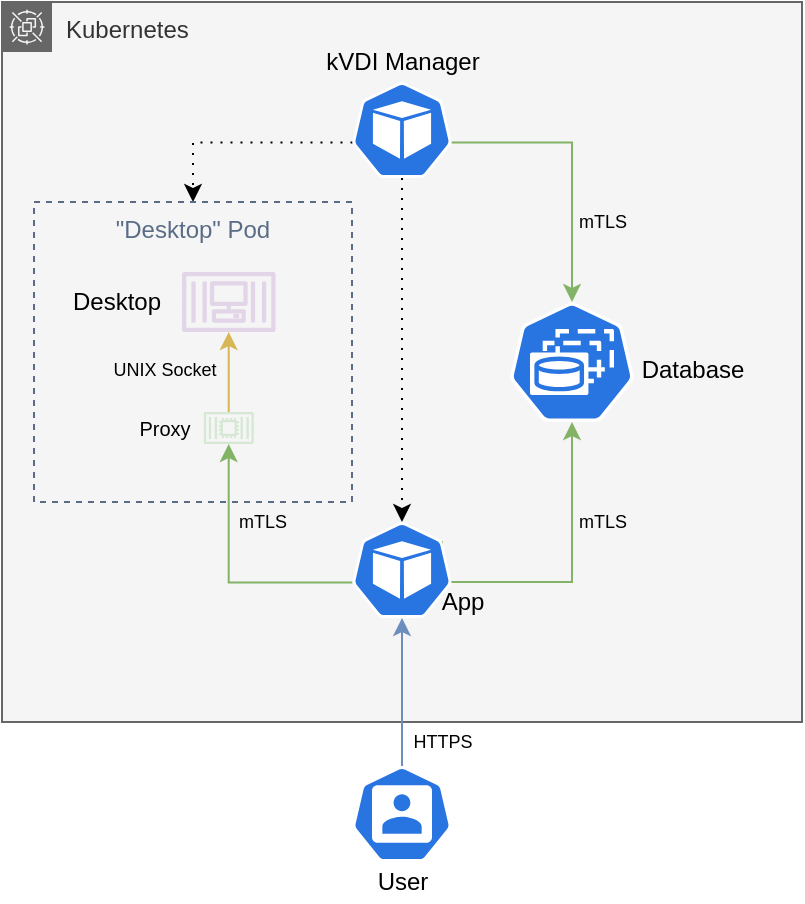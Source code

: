 <mxfile version="12.9.13" type="device"><diagram id="qrMyUVDXFQmryhP0q2Zp" name="Page-1"><mxGraphModel dx="1186" dy="606" grid="1" gridSize="10" guides="1" tooltips="1" connect="1" arrows="1" fold="1" page="1" pageScale="1" pageWidth="850" pageHeight="1100" math="0" shadow="0"><root><mxCell id="0"/><mxCell id="1" parent="0"/><mxCell id="TcKP2pnHNkXkXQRxKnlR-1" value="Kubernetes" style="points=[[0,0],[0.25,0],[0.5,0],[0.75,0],[1,0],[1,0.25],[1,0.5],[1,0.75],[1,1],[0.75,1],[0.5,1],[0.25,1],[0,1],[0,0.75],[0,0.5],[0,0.25]];outlineConnect=0;html=1;whiteSpace=wrap;fontSize=12;fontStyle=0;shape=mxgraph.aws4.group;grIcon=mxgraph.aws4.group_spot_fleet;strokeColor=#666666;fillColor=#f5f5f5;verticalAlign=top;align=left;spacingLeft=30;fontColor=#333333;dashed=0;" vertex="1" parent="1"><mxGeometry x="200" y="120" width="400" height="360" as="geometry"/></mxCell><mxCell id="TcKP2pnHNkXkXQRxKnlR-15" style="edgeStyle=orthogonalEdgeStyle;rounded=0;orthogonalLoop=1;jettySize=auto;html=1;exitX=0.5;exitY=1;exitDx=0;exitDy=0;exitPerimeter=0;entryX=0.5;entryY=0;entryDx=0;entryDy=0;entryPerimeter=0;dashed=1;dashPattern=1 4;" edge="1" parent="1" source="TcKP2pnHNkXkXQRxKnlR-2" target="TcKP2pnHNkXkXQRxKnlR-8"><mxGeometry relative="1" as="geometry"/></mxCell><mxCell id="TcKP2pnHNkXkXQRxKnlR-17" style="edgeStyle=orthogonalEdgeStyle;rounded=0;orthogonalLoop=1;jettySize=auto;html=1;exitX=0.995;exitY=0.63;exitDx=0;exitDy=0;exitPerimeter=0;entryX=0.5;entryY=0;entryDx=0;entryDy=0;entryPerimeter=0;fillColor=#d5e8d4;strokeColor=#82b366;" edge="1" parent="1" source="TcKP2pnHNkXkXQRxKnlR-2" target="TcKP2pnHNkXkXQRxKnlR-5"><mxGeometry relative="1" as="geometry"/></mxCell><mxCell id="TcKP2pnHNkXkXQRxKnlR-39" style="edgeStyle=orthogonalEdgeStyle;rounded=0;orthogonalLoop=1;jettySize=auto;html=1;exitX=0.005;exitY=0.63;exitDx=0;exitDy=0;exitPerimeter=0;entryX=0.5;entryY=0;entryDx=0;entryDy=0;dashed=1;dashPattern=1 4;fontSize=9;" edge="1" parent="1" source="TcKP2pnHNkXkXQRxKnlR-2" target="TcKP2pnHNkXkXQRxKnlR-24"><mxGeometry relative="1" as="geometry"/></mxCell><mxCell id="TcKP2pnHNkXkXQRxKnlR-2" value="" style="html=1;dashed=0;whitespace=wrap;fillColor=#2875E2;strokeColor=#ffffff;points=[[0.005,0.63,0],[0.1,0.2,0],[0.9,0.2,0],[0.5,0,0],[0.995,0.63,0],[0.72,0.99,0],[0.5,1,0],[0.28,0.99,0]];shape=mxgraph.kubernetes.icon;prIcon=pod" vertex="1" parent="1"><mxGeometry x="375" y="160" width="50" height="48" as="geometry"/></mxCell><mxCell id="TcKP2pnHNkXkXQRxKnlR-4" value="kVDI Manager" style="text;html=1;align=center;verticalAlign=middle;resizable=0;points=[];autosize=1;" vertex="1" parent="1"><mxGeometry x="355" y="140" width="90" height="20" as="geometry"/></mxCell><mxCell id="TcKP2pnHNkXkXQRxKnlR-5" value="" style="html=1;dashed=0;whitespace=wrap;fillColor=#2875E2;strokeColor=#ffffff;points=[[0.005,0.63,0],[0.1,0.2,0],[0.9,0.2,0],[0.5,0,0],[0.995,0.63,0],[0.72,0.99,0],[0.5,1,0],[0.28,0.99,0]];shape=mxgraph.kubernetes.icon;prIcon=sts" vertex="1" parent="1"><mxGeometry x="450" y="270" width="70" height="60" as="geometry"/></mxCell><mxCell id="TcKP2pnHNkXkXQRxKnlR-10" style="edgeStyle=orthogonalEdgeStyle;rounded=0;orthogonalLoop=1;jettySize=auto;html=1;exitX=0.9;exitY=0.2;exitDx=0;exitDy=0;exitPerimeter=0;fillColor=#d5e8d4;strokeColor=#82b366;" edge="1" parent="1" source="TcKP2pnHNkXkXQRxKnlR-8" target="TcKP2pnHNkXkXQRxKnlR-5"><mxGeometry relative="1" as="geometry"><Array as="points"><mxPoint x="420" y="410"/><mxPoint x="485" y="410"/></Array></mxGeometry></mxCell><mxCell id="TcKP2pnHNkXkXQRxKnlR-31" style="edgeStyle=orthogonalEdgeStyle;rounded=0;orthogonalLoop=1;jettySize=auto;html=1;exitX=0.005;exitY=0.63;exitDx=0;exitDy=0;exitPerimeter=0;fillColor=#d5e8d4;strokeColor=#82b366;" edge="1" parent="1" source="TcKP2pnHNkXkXQRxKnlR-8" target="TcKP2pnHNkXkXQRxKnlR-28"><mxGeometry relative="1" as="geometry"/></mxCell><mxCell id="TcKP2pnHNkXkXQRxKnlR-8" value="" style="html=1;dashed=0;whitespace=wrap;fillColor=#2875E2;strokeColor=#ffffff;points=[[0.005,0.63,0],[0.1,0.2,0],[0.9,0.2,0],[0.5,0,0],[0.995,0.63,0],[0.72,0.99,0],[0.5,1,0],[0.28,0.99,0]];shape=mxgraph.kubernetes.icon;prIcon=pod" vertex="1" parent="1"><mxGeometry x="375" y="380" width="50" height="48" as="geometry"/></mxCell><mxCell id="TcKP2pnHNkXkXQRxKnlR-12" style="edgeStyle=orthogonalEdgeStyle;rounded=0;orthogonalLoop=1;jettySize=auto;html=1;entryX=0.5;entryY=1;entryDx=0;entryDy=0;entryPerimeter=0;fillColor=#dae8fc;strokeColor=#6c8ebf;" edge="1" parent="1" source="TcKP2pnHNkXkXQRxKnlR-11" target="TcKP2pnHNkXkXQRxKnlR-8"><mxGeometry relative="1" as="geometry"/></mxCell><mxCell id="TcKP2pnHNkXkXQRxKnlR-11" value="" style="html=1;dashed=0;whitespace=wrap;fillColor=#2875E2;strokeColor=#ffffff;points=[[0.005,0.63,0],[0.1,0.2,0],[0.9,0.2,0],[0.5,0,0],[0.995,0.63,0],[0.72,0.99,0],[0.5,1,0],[0.28,0.99,0]];shape=mxgraph.kubernetes.icon;prIcon=user" vertex="1" parent="1"><mxGeometry x="375" y="502" width="50" height="48" as="geometry"/></mxCell><mxCell id="TcKP2pnHNkXkXQRxKnlR-21" value="Database" style="text;html=1;align=center;verticalAlign=middle;resizable=0;points=[];autosize=1;" vertex="1" parent="1"><mxGeometry x="510" y="294" width="70" height="20" as="geometry"/></mxCell><mxCell id="TcKP2pnHNkXkXQRxKnlR-22" value="App" style="text;html=1;align=center;verticalAlign=middle;resizable=0;points=[];autosize=1;" vertex="1" parent="1"><mxGeometry x="410" y="410" width="40" height="20" as="geometry"/></mxCell><mxCell id="TcKP2pnHNkXkXQRxKnlR-23" value="User" style="text;html=1;align=center;verticalAlign=middle;resizable=0;points=[];autosize=1;" vertex="1" parent="1"><mxGeometry x="380" y="550" width="40" height="20" as="geometry"/></mxCell><mxCell id="TcKP2pnHNkXkXQRxKnlR-24" value="&quot;Desktop&quot; Pod" style="fillColor=none;strokeColor=#5A6C86;dashed=1;verticalAlign=top;fontStyle=0;fontColor=#5A6C86;" vertex="1" parent="1"><mxGeometry x="216" y="220" width="159" height="150" as="geometry"/></mxCell><mxCell id="TcKP2pnHNkXkXQRxKnlR-26" value="" style="outlineConnect=0;dashed=0;verticalLabelPosition=bottom;verticalAlign=top;align=center;html=1;fontSize=12;fontStyle=0;aspect=fixed;pointerEvents=1;shape=mxgraph.aws4.container_3;fillColor=#e1d5e7;strokeColor=#9673a6;" vertex="1" parent="1"><mxGeometry x="290" y="255" width="46.8" height="30" as="geometry"/></mxCell><mxCell id="TcKP2pnHNkXkXQRxKnlR-29" style="edgeStyle=orthogonalEdgeStyle;rounded=0;orthogonalLoop=1;jettySize=auto;html=1;fillColor=#fff2cc;strokeColor=#d6b656;" edge="1" parent="1" source="TcKP2pnHNkXkXQRxKnlR-28" target="TcKP2pnHNkXkXQRxKnlR-26"><mxGeometry relative="1" as="geometry"/></mxCell><mxCell id="TcKP2pnHNkXkXQRxKnlR-28" value="" style="outlineConnect=0;fillColor=#d5e8d4;strokeColor=#82b366;dashed=0;verticalLabelPosition=bottom;verticalAlign=top;align=center;html=1;fontSize=12;fontStyle=0;aspect=fixed;pointerEvents=1;shape=mxgraph.aws4.container_2;" vertex="1" parent="1"><mxGeometry x="300.92" y="325" width="24.96" height="16" as="geometry"/></mxCell><mxCell id="TcKP2pnHNkXkXQRxKnlR-33" value="Desktop" style="text;html=1;align=center;verticalAlign=middle;resizable=0;points=[];autosize=1;" vertex="1" parent="1"><mxGeometry x="226.88" y="260" width="60" height="20" as="geometry"/></mxCell><mxCell id="TcKP2pnHNkXkXQRxKnlR-34" value="UNIX Socket" style="text;html=1;align=center;verticalAlign=middle;resizable=0;points=[];autosize=1;fontSize=9;" vertex="1" parent="1"><mxGeometry x="245.92" y="294" width="70" height="20" as="geometry"/></mxCell><mxCell id="TcKP2pnHNkXkXQRxKnlR-35" value="&lt;font style=&quot;font-size: 10px;&quot;&gt;Proxy&lt;/font&gt;" style="text;html=1;align=center;verticalAlign=middle;resizable=0;points=[];autosize=1;fontSize=10;" vertex="1" parent="1"><mxGeometry x="260.92" y="323" width="40" height="20" as="geometry"/></mxCell><mxCell id="TcKP2pnHNkXkXQRxKnlR-36" value="mTLS" style="text;html=1;align=center;verticalAlign=middle;resizable=0;points=[];autosize=1;fontSize=9;" vertex="1" parent="1"><mxGeometry x="480" y="370" width="40" height="20" as="geometry"/></mxCell><mxCell id="TcKP2pnHNkXkXQRxKnlR-37" value="mTLS" style="text;html=1;align=center;verticalAlign=middle;resizable=0;points=[];autosize=1;fontSize=9;" vertex="1" parent="1"><mxGeometry x="310" y="370" width="40" height="20" as="geometry"/></mxCell><mxCell id="TcKP2pnHNkXkXQRxKnlR-38" value="HTTPS" style="text;html=1;align=center;verticalAlign=middle;resizable=0;points=[];autosize=1;fontSize=9;" vertex="1" parent="1"><mxGeometry x="395" y="480" width="50" height="20" as="geometry"/></mxCell><mxCell id="TcKP2pnHNkXkXQRxKnlR-40" value="mTLS" style="text;html=1;align=center;verticalAlign=middle;resizable=0;points=[];autosize=1;fontSize=9;" vertex="1" parent="1"><mxGeometry x="480" y="220" width="40" height="20" as="geometry"/></mxCell></root></mxGraphModel></diagram></mxfile>